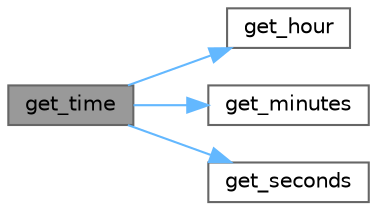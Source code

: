 digraph "get_time"
{
 // LATEX_PDF_SIZE
  bgcolor="transparent";
  edge [fontname=Helvetica,fontsize=10,labelfontname=Helvetica,labelfontsize=10];
  node [fontname=Helvetica,fontsize=10,shape=box,height=0.2,width=0.4];
  rankdir="LR";
  Node1 [id="Node000001",label="get_time",height=0.2,width=0.4,color="gray40", fillcolor="grey60", style="filled", fontcolor="black",tooltip="Get the time in BCD format."];
  Node1 -> Node2 [id="edge1_Node000001_Node000002",color="steelblue1",style="solid",tooltip=" "];
  Node2 [id="Node000002",label="get_hour",height=0.2,width=0.4,color="grey40", fillcolor="white", style="filled",URL="$ds1307_8c.html#ac584d2e0b9c3313f3962e20e33da09e9",tooltip="Get the hour in BCD format."];
  Node1 -> Node3 [id="edge2_Node000001_Node000003",color="steelblue1",style="solid",tooltip=" "];
  Node3 [id="Node000003",label="get_minutes",height=0.2,width=0.4,color="grey40", fillcolor="white", style="filled",URL="$ds1307_8c.html#a186119669a4f58641ff4fbb96c90c580",tooltip="Get the minutes in BCD format."];
  Node1 -> Node4 [id="edge3_Node000001_Node000004",color="steelblue1",style="solid",tooltip=" "];
  Node4 [id="Node000004",label="get_seconds",height=0.2,width=0.4,color="grey40", fillcolor="white", style="filled",URL="$ds1307_8c.html#ae82f0b57f8db406f6e5eec165524ef9c",tooltip="Get the seconds in BCD format."];
}
